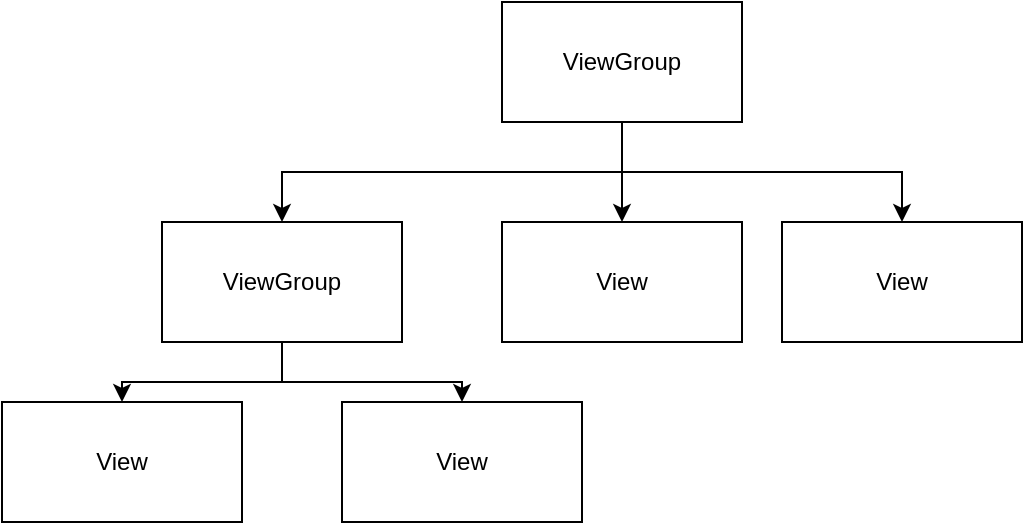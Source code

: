 <mxfile version="14.1.9" type="github">
  <diagram id="prtHgNgQTEPvFCAcTncT" name="Page-1">
    <mxGraphModel dx="1038" dy="580" grid="1" gridSize="10" guides="1" tooltips="1" connect="1" arrows="1" fold="1" page="1" pageScale="1" pageWidth="827" pageHeight="1169" math="0" shadow="0">
      <root>
        <mxCell id="0" />
        <mxCell id="1" parent="0" />
        <mxCell id="pFRyFpo9o2j1_Ev768Df-7" style="edgeStyle=orthogonalEdgeStyle;rounded=0;orthogonalLoop=1;jettySize=auto;html=1;exitX=0.5;exitY=1;exitDx=0;exitDy=0;entryX=0.5;entryY=0;entryDx=0;entryDy=0;" edge="1" parent="1" source="pFRyFpo9o2j1_Ev768Df-1" target="pFRyFpo9o2j1_Ev768Df-3">
          <mxGeometry relative="1" as="geometry">
            <Array as="points">
              <mxPoint x="390" y="230" />
            </Array>
          </mxGeometry>
        </mxCell>
        <mxCell id="pFRyFpo9o2j1_Ev768Df-10" style="edgeStyle=orthogonalEdgeStyle;rounded=0;orthogonalLoop=1;jettySize=auto;html=1;exitX=0.5;exitY=1;exitDx=0;exitDy=0;entryX=0.5;entryY=0;entryDx=0;entryDy=0;" edge="1" parent="1" source="pFRyFpo9o2j1_Ev768Df-1" target="pFRyFpo9o2j1_Ev768Df-2">
          <mxGeometry relative="1" as="geometry" />
        </mxCell>
        <mxCell id="pFRyFpo9o2j1_Ev768Df-11" style="edgeStyle=orthogonalEdgeStyle;rounded=0;orthogonalLoop=1;jettySize=auto;html=1;exitX=0.5;exitY=1;exitDx=0;exitDy=0;entryX=0.5;entryY=0;entryDx=0;entryDy=0;" edge="1" parent="1" source="pFRyFpo9o2j1_Ev768Df-1" target="pFRyFpo9o2j1_Ev768Df-4">
          <mxGeometry relative="1" as="geometry" />
        </mxCell>
        <mxCell id="pFRyFpo9o2j1_Ev768Df-1" value="ViewGroup" style="rounded=0;whiteSpace=wrap;html=1;" vertex="1" parent="1">
          <mxGeometry x="330" y="120" width="120" height="60" as="geometry" />
        </mxCell>
        <mxCell id="pFRyFpo9o2j1_Ev768Df-8" style="edgeStyle=orthogonalEdgeStyle;rounded=0;orthogonalLoop=1;jettySize=auto;html=1;exitX=0.5;exitY=1;exitDx=0;exitDy=0;entryX=0.5;entryY=0;entryDx=0;entryDy=0;" edge="1" parent="1" source="pFRyFpo9o2j1_Ev768Df-2" target="pFRyFpo9o2j1_Ev768Df-6">
          <mxGeometry relative="1" as="geometry">
            <Array as="points">
              <mxPoint x="220" y="310" />
              <mxPoint x="310" y="310" />
            </Array>
          </mxGeometry>
        </mxCell>
        <mxCell id="pFRyFpo9o2j1_Ev768Df-9" style="edgeStyle=orthogonalEdgeStyle;rounded=0;orthogonalLoop=1;jettySize=auto;html=1;exitX=0.5;exitY=1;exitDx=0;exitDy=0;entryX=0.5;entryY=0;entryDx=0;entryDy=0;" edge="1" parent="1" source="pFRyFpo9o2j1_Ev768Df-2" target="pFRyFpo9o2j1_Ev768Df-5">
          <mxGeometry relative="1" as="geometry" />
        </mxCell>
        <mxCell id="pFRyFpo9o2j1_Ev768Df-2" value="ViewGroup" style="rounded=0;whiteSpace=wrap;html=1;" vertex="1" parent="1">
          <mxGeometry x="160" y="230" width="120" height="60" as="geometry" />
        </mxCell>
        <mxCell id="pFRyFpo9o2j1_Ev768Df-3" value="View" style="rounded=0;whiteSpace=wrap;html=1;" vertex="1" parent="1">
          <mxGeometry x="330" y="230" width="120" height="60" as="geometry" />
        </mxCell>
        <mxCell id="pFRyFpo9o2j1_Ev768Df-4" value="View" style="rounded=0;whiteSpace=wrap;html=1;" vertex="1" parent="1">
          <mxGeometry x="470" y="230" width="120" height="60" as="geometry" />
        </mxCell>
        <mxCell id="pFRyFpo9o2j1_Ev768Df-5" value="View" style="rounded=0;whiteSpace=wrap;html=1;" vertex="1" parent="1">
          <mxGeometry x="80" y="320" width="120" height="60" as="geometry" />
        </mxCell>
        <mxCell id="pFRyFpo9o2j1_Ev768Df-6" value="View" style="rounded=0;whiteSpace=wrap;html=1;" vertex="1" parent="1">
          <mxGeometry x="250" y="320" width="120" height="60" as="geometry" />
        </mxCell>
      </root>
    </mxGraphModel>
  </diagram>
</mxfile>

